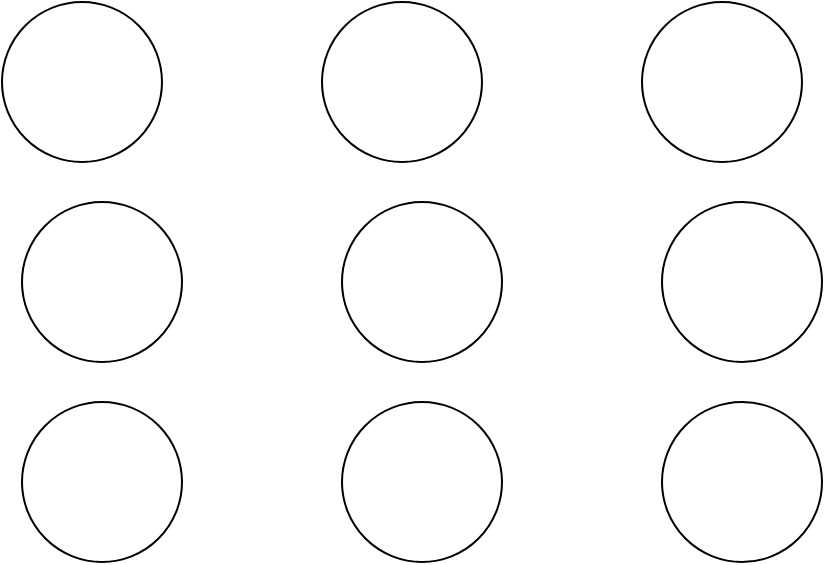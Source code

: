 <mxfile version="20.4.0" type="github">
  <diagram id="Ia3F5vTRLZpVt-muLBSL" name="Page-1">
    <mxGraphModel dx="948" dy="536" grid="1" gridSize="10" guides="1" tooltips="1" connect="1" arrows="1" fold="1" page="1" pageScale="1" pageWidth="850" pageHeight="1100" math="0" shadow="0">
      <root>
        <mxCell id="0" />
        <mxCell id="1" parent="0" />
        <mxCell id="HWPHDzoE_fYsGa_TJ66Y-2" value="" style="ellipse;whiteSpace=wrap;html=1;aspect=fixed;" vertex="1" parent="1">
          <mxGeometry x="150" y="190" width="80" height="80" as="geometry" />
        </mxCell>
        <mxCell id="HWPHDzoE_fYsGa_TJ66Y-3" value="" style="ellipse;whiteSpace=wrap;html=1;aspect=fixed;" vertex="1" parent="1">
          <mxGeometry x="310" y="190" width="80" height="80" as="geometry" />
        </mxCell>
        <mxCell id="HWPHDzoE_fYsGa_TJ66Y-4" value="" style="ellipse;whiteSpace=wrap;html=1;aspect=fixed;" vertex="1" parent="1">
          <mxGeometry x="470" y="190" width="80" height="80" as="geometry" />
        </mxCell>
        <mxCell id="HWPHDzoE_fYsGa_TJ66Y-5" value="" style="ellipse;whiteSpace=wrap;html=1;aspect=fixed;" vertex="1" parent="1">
          <mxGeometry x="150" y="290" width="80" height="80" as="geometry" />
        </mxCell>
        <mxCell id="HWPHDzoE_fYsGa_TJ66Y-6" value="" style="ellipse;whiteSpace=wrap;html=1;aspect=fixed;" vertex="1" parent="1">
          <mxGeometry x="310" y="290" width="80" height="80" as="geometry" />
        </mxCell>
        <mxCell id="HWPHDzoE_fYsGa_TJ66Y-7" value="" style="ellipse;whiteSpace=wrap;html=1;aspect=fixed;" vertex="1" parent="1">
          <mxGeometry x="470" y="290" width="80" height="80" as="geometry" />
        </mxCell>
        <mxCell id="HWPHDzoE_fYsGa_TJ66Y-8" value="" style="ellipse;whiteSpace=wrap;html=1;aspect=fixed;" vertex="1" parent="1">
          <mxGeometry x="140" y="90" width="80" height="80" as="geometry" />
        </mxCell>
        <mxCell id="HWPHDzoE_fYsGa_TJ66Y-9" value="" style="ellipse;whiteSpace=wrap;html=1;aspect=fixed;" vertex="1" parent="1">
          <mxGeometry x="300" y="90" width="80" height="80" as="geometry" />
        </mxCell>
        <mxCell id="HWPHDzoE_fYsGa_TJ66Y-10" value="" style="ellipse;whiteSpace=wrap;html=1;aspect=fixed;" vertex="1" parent="1">
          <mxGeometry x="460" y="90" width="80" height="80" as="geometry" />
        </mxCell>
      </root>
    </mxGraphModel>
  </diagram>
</mxfile>
